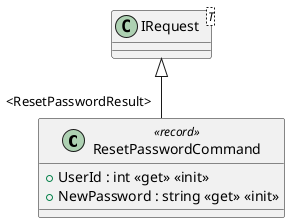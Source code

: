 @startuml
class ResetPasswordCommand <<record>> {
    + UserId : int <<get>> <<init>>
    + NewPassword : string <<get>> <<init>>
}
class "IRequest"<T> {
}
"IRequest" <|-- "<ResetPasswordResult>" ResetPasswordCommand
@enduml
